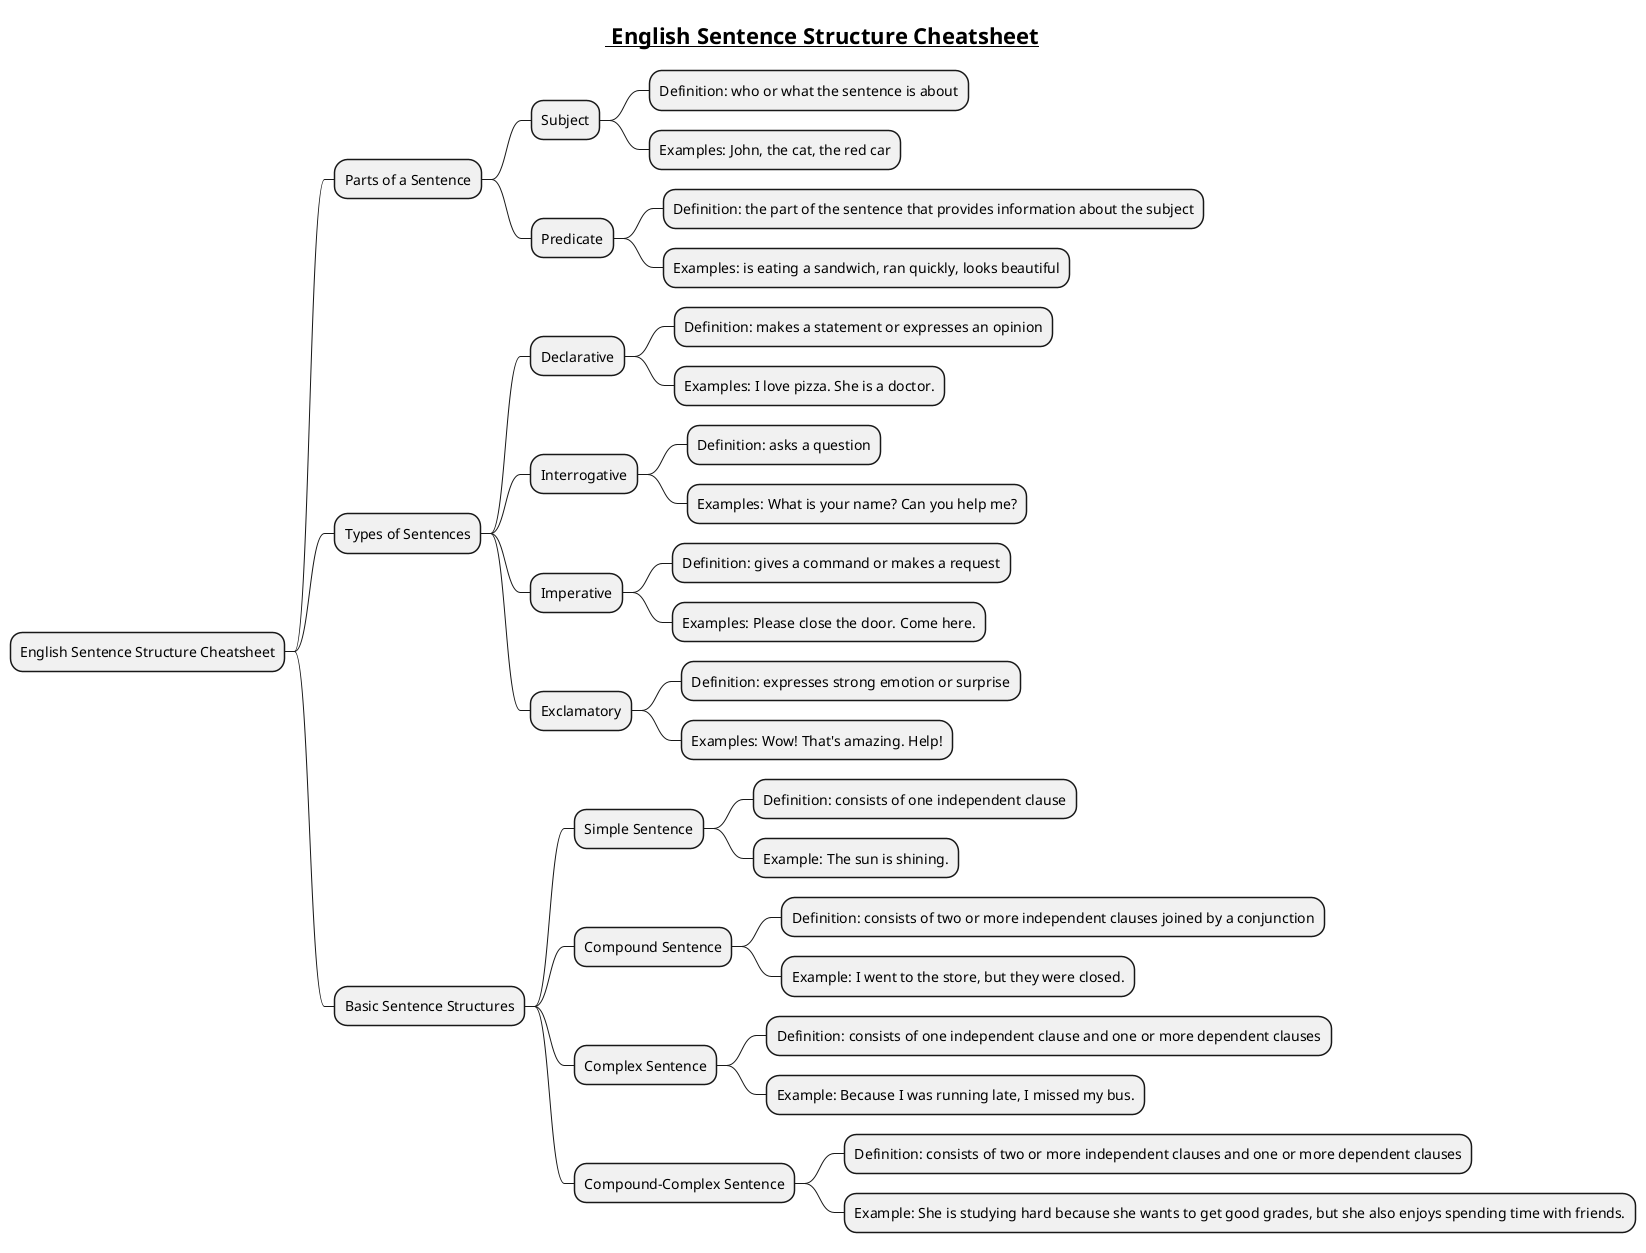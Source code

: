 @startmindmap
title =__ English Sentence Structure Cheatsheet__

* English Sentence Structure Cheatsheet
** Parts of a Sentence
*** Subject
**** Definition: who or what the sentence is about
**** Examples: John, the cat, the red car
*** Predicate
**** Definition: the part of the sentence that provides information about the subject
**** Examples: is eating a sandwich, ran quickly, looks beautiful
** Types of Sentences
*** Declarative
**** Definition: makes a statement or expresses an opinion
**** Examples: I love pizza. She is a doctor.
*** Interrogative
**** Definition: asks a question
**** Examples: What is your name? Can you help me?
*** Imperative
**** Definition: gives a command or makes a request
**** Examples: Please close the door. Come here.
*** Exclamatory
**** Definition: expresses strong emotion or surprise
**** Examples: Wow! That's amazing. Help!
** Basic Sentence Structures
*** Simple Sentence
**** Definition: consists of one independent clause
**** Example: The sun is shining.
*** Compound Sentence
**** Definition: consists of two or more independent clauses joined by a conjunction
**** Example: I went to the store, but they were closed.
*** Complex Sentence
**** Definition: consists of one independent clause and one or more dependent clauses
**** Example: Because I was running late, I missed my bus.
*** Compound-Complex Sentence
**** Definition: consists of two or more independent clauses and one or more dependent clauses
**** Example: She is studying hard because she wants to get good grades, but she also enjoys spending time with friends.
@endmindmap

